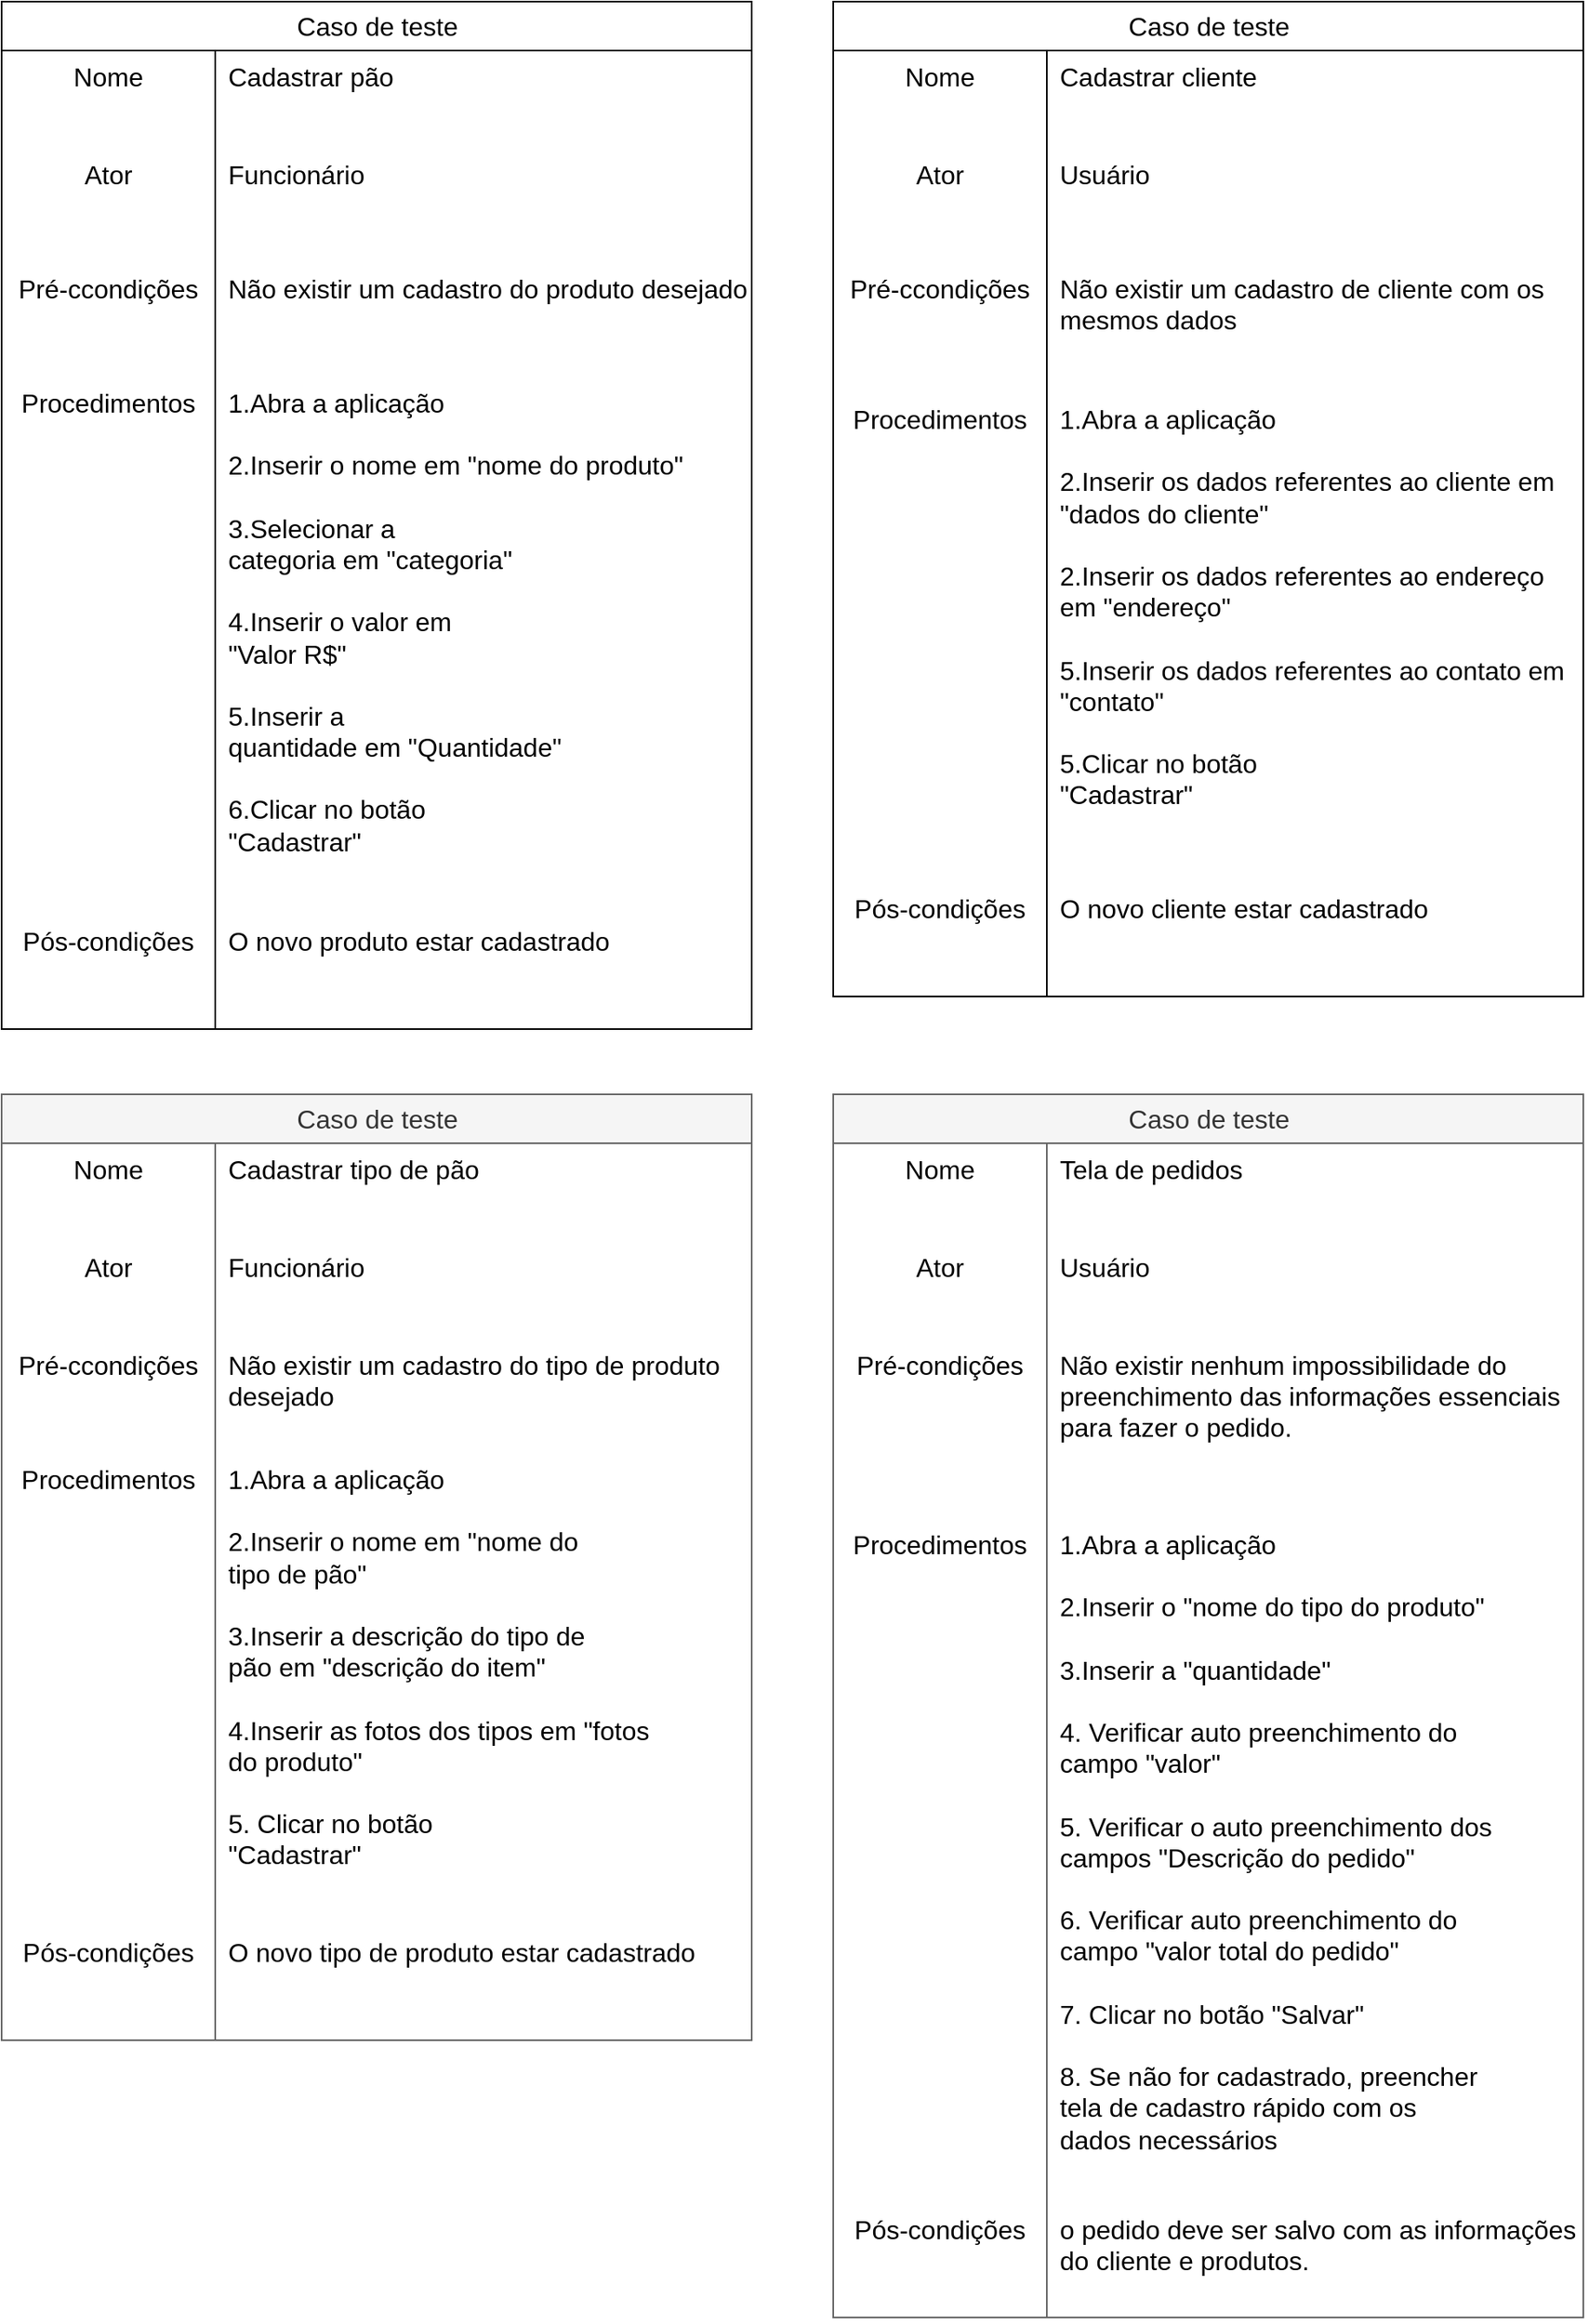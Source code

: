 <mxfile version="21.7.4" type="github">
  <diagram name="Página-1" id="eGpYJWWkuo7umhn2AkbN">
    <mxGraphModel dx="5434" dy="2510" grid="1" gridSize="10" guides="1" tooltips="1" connect="1" arrows="1" fold="1" page="1" pageScale="1" pageWidth="2000" pageHeight="1600" math="0" shadow="0">
      <root>
        <mxCell id="0" />
        <mxCell id="1" parent="0" />
        <mxCell id="YnD6Rocj099rIB_h3GZ2-55" value="Caso de teste" style="shape=table;startSize=30;container=1;collapsible=0;childLayout=tableLayout;fixedRows=1;rowLines=0;fontStyle=0;strokeColor=default;fontSize=16;fontFamily=Helvetica;fontColor=default;fillColor=none;html=1;movable=0;resizable=0;rotatable=0;deletable=0;editable=0;locked=1;connectable=0;" parent="1" vertex="1">
          <mxGeometry x="-3990" y="-1590" width="460" height="630" as="geometry" />
        </mxCell>
        <mxCell id="YnD6Rocj099rIB_h3GZ2-75" style="shape=tableRow;horizontal=0;startSize=0;swimlaneHead=0;swimlaneBody=0;top=0;left=0;bottom=0;right=0;collapsible=0;dropTarget=0;fillColor=none;points=[[0,0.5],[1,0.5]];portConstraint=eastwest;strokeColor=inherit;fontSize=16;fontFamily=Helvetica;fontColor=default;html=1;movable=0;resizable=0;rotatable=0;deletable=0;editable=0;locked=1;connectable=0;" parent="YnD6Rocj099rIB_h3GZ2-55" vertex="1">
          <mxGeometry y="30" width="460" height="60" as="geometry" />
        </mxCell>
        <mxCell id="YnD6Rocj099rIB_h3GZ2-76" value="Nome" style="shape=partialRectangle;html=1;whiteSpace=wrap;connectable=0;fillColor=none;top=0;left=0;bottom=0;right=0;overflow=hidden;pointerEvents=1;strokeColor=inherit;fontSize=16;fontFamily=Helvetica;fontColor=default;startSize=30;verticalAlign=top;movable=0;resizable=0;rotatable=0;deletable=0;editable=0;locked=1;" parent="YnD6Rocj099rIB_h3GZ2-75" vertex="1">
          <mxGeometry width="131" height="60" as="geometry">
            <mxRectangle width="131" height="60" as="alternateBounds" />
          </mxGeometry>
        </mxCell>
        <mxCell id="YnD6Rocj099rIB_h3GZ2-77" value="Cadastrar pão" style="shape=partialRectangle;html=1;whiteSpace=wrap;connectable=0;fillColor=none;top=0;left=0;bottom=0;right=0;align=left;spacingLeft=6;overflow=hidden;strokeColor=inherit;fontSize=16;fontFamily=Helvetica;fontColor=default;startSize=30;verticalAlign=top;movable=0;resizable=0;rotatable=0;deletable=0;editable=0;locked=1;" parent="YnD6Rocj099rIB_h3GZ2-75" vertex="1">
          <mxGeometry x="131" width="329" height="60" as="geometry">
            <mxRectangle width="329" height="60" as="alternateBounds" />
          </mxGeometry>
        </mxCell>
        <mxCell id="YnD6Rocj099rIB_h3GZ2-71" style="shape=tableRow;horizontal=0;startSize=0;swimlaneHead=0;swimlaneBody=0;top=0;left=0;bottom=0;right=0;collapsible=0;dropTarget=0;fillColor=none;points=[[0,0.5],[1,0.5]];portConstraint=eastwest;strokeColor=inherit;fontSize=16;fontFamily=Helvetica;fontColor=default;html=1;movable=0;resizable=0;rotatable=0;deletable=0;editable=0;locked=1;connectable=0;" parent="YnD6Rocj099rIB_h3GZ2-55" vertex="1">
          <mxGeometry y="90" width="460" height="70" as="geometry" />
        </mxCell>
        <mxCell id="YnD6Rocj099rIB_h3GZ2-72" value="Ator" style="shape=partialRectangle;html=1;whiteSpace=wrap;connectable=0;fillColor=none;top=0;left=0;bottom=0;right=0;overflow=hidden;pointerEvents=1;strokeColor=inherit;fontSize=16;fontFamily=Helvetica;fontColor=default;startSize=30;verticalAlign=top;movable=0;resizable=0;rotatable=0;deletable=0;editable=0;locked=1;" parent="YnD6Rocj099rIB_h3GZ2-71" vertex="1">
          <mxGeometry width="131" height="70" as="geometry">
            <mxRectangle width="131" height="70" as="alternateBounds" />
          </mxGeometry>
        </mxCell>
        <mxCell id="YnD6Rocj099rIB_h3GZ2-73" value="Funcionário" style="shape=partialRectangle;html=1;whiteSpace=wrap;connectable=0;fillColor=none;top=0;left=0;bottom=0;right=0;align=left;spacingLeft=6;overflow=hidden;strokeColor=inherit;fontSize=16;fontFamily=Helvetica;fontColor=default;startSize=30;verticalAlign=top;movable=0;resizable=0;rotatable=0;deletable=0;editable=0;locked=1;" parent="YnD6Rocj099rIB_h3GZ2-71" vertex="1">
          <mxGeometry x="131" width="329" height="70" as="geometry">
            <mxRectangle width="329" height="70" as="alternateBounds" />
          </mxGeometry>
        </mxCell>
        <mxCell id="YnD6Rocj099rIB_h3GZ2-65" style="shape=tableRow;horizontal=0;startSize=0;swimlaneHead=0;swimlaneBody=0;top=0;left=0;bottom=0;right=0;collapsible=0;dropTarget=0;fillColor=none;points=[[0,0.5],[1,0.5]];portConstraint=eastwest;strokeColor=inherit;fontSize=16;fontFamily=Helvetica;fontColor=default;html=1;movable=0;resizable=0;rotatable=0;deletable=0;editable=0;locked=1;connectable=0;" parent="YnD6Rocj099rIB_h3GZ2-55" vertex="1">
          <mxGeometry y="160" width="460" height="70" as="geometry" />
        </mxCell>
        <mxCell id="YnD6Rocj099rIB_h3GZ2-66" value="Pré-ccondições" style="shape=partialRectangle;html=1;whiteSpace=wrap;connectable=0;fillColor=none;top=0;left=0;bottom=0;right=0;overflow=hidden;pointerEvents=1;strokeColor=inherit;fontSize=16;fontFamily=Helvetica;fontColor=default;startSize=30;verticalAlign=top;movable=0;resizable=0;rotatable=0;deletable=0;editable=0;locked=1;" parent="YnD6Rocj099rIB_h3GZ2-65" vertex="1">
          <mxGeometry width="131" height="70" as="geometry">
            <mxRectangle width="131" height="70" as="alternateBounds" />
          </mxGeometry>
        </mxCell>
        <mxCell id="YnD6Rocj099rIB_h3GZ2-67" value="Não existir um cadastro do produto desejado" style="shape=partialRectangle;html=1;whiteSpace=wrap;connectable=0;fillColor=none;top=0;left=0;bottom=0;right=0;align=left;spacingLeft=6;overflow=hidden;strokeColor=inherit;fontSize=16;fontFamily=Helvetica;fontColor=default;startSize=30;verticalAlign=top;movable=0;resizable=0;rotatable=0;deletable=0;editable=0;locked=1;" parent="YnD6Rocj099rIB_h3GZ2-65" vertex="1">
          <mxGeometry x="131" width="329" height="70" as="geometry">
            <mxRectangle width="329" height="70" as="alternateBounds" />
          </mxGeometry>
        </mxCell>
        <mxCell id="YnD6Rocj099rIB_h3GZ2-56" value="" style="shape=tableRow;horizontal=0;startSize=0;swimlaneHead=0;swimlaneBody=0;top=0;left=0;bottom=0;right=0;collapsible=0;dropTarget=0;fillColor=none;points=[[0,0.5],[1,0.5]];portConstraint=eastwest;strokeColor=inherit;fontSize=16;fontFamily=Helvetica;fontColor=default;html=1;movable=0;resizable=0;rotatable=0;deletable=0;editable=0;locked=1;connectable=0;" parent="YnD6Rocj099rIB_h3GZ2-55" vertex="1">
          <mxGeometry y="230" width="460" height="330" as="geometry" />
        </mxCell>
        <mxCell id="YnD6Rocj099rIB_h3GZ2-57" value="Procedimentos" style="shape=partialRectangle;html=1;whiteSpace=wrap;connectable=0;fillColor=none;top=0;left=0;bottom=0;right=0;overflow=hidden;pointerEvents=1;strokeColor=inherit;fontSize=16;fontFamily=Helvetica;fontColor=default;startSize=30;verticalAlign=top;movable=0;resizable=0;rotatable=0;deletable=0;editable=0;locked=1;" parent="YnD6Rocj099rIB_h3GZ2-56" vertex="1">
          <mxGeometry width="131" height="330" as="geometry">
            <mxRectangle width="131" height="330" as="alternateBounds" />
          </mxGeometry>
        </mxCell>
        <mxCell id="YnD6Rocj099rIB_h3GZ2-58" value="1.Abra a aplicação&lt;br&gt;&lt;br&gt;2.Inserir o nome em &quot;nome do produto&quot;&lt;br&gt;&lt;br&gt;&lt;table style=&quot;border-collapse:&lt;br/&gt; collapse;width:200pt&quot; width=&quot;267&quot; cellspacing=&quot;0&quot; cellpadding=&quot;0&quot; border=&quot;0&quot;&gt;&lt;tbody&gt;&lt;tr style=&quot;height:15.0pt&quot; height=&quot;20&quot;&gt;  &lt;td style=&quot;height:15.0pt;width:200pt&quot; width=&quot;267&quot; height=&quot;20&quot;&gt;3.Selecionar a&lt;br&gt;  categoria em &quot;categoria&quot;&lt;br&gt;&lt;br&gt;&lt;table style=&quot;border-collapse:&lt;br/&gt; collapse;width:200pt&quot; width=&quot;267&quot; cellspacing=&quot;0&quot; cellpadding=&quot;0&quot; border=&quot;0&quot;&gt;&lt;tbody&gt;&lt;tr style=&quot;height:15.0pt&quot; height=&quot;20&quot;&gt;  &lt;td style=&quot;height:15.0pt;width:200pt&quot; width=&quot;267&quot; height=&quot;20&quot;&gt;4.Inserir o valor em&lt;br&gt;  &quot;Valor R$&quot;&lt;br&gt;&lt;br&gt;&lt;table style=&quot;border-collapse:&lt;br/&gt; collapse;width:200pt&quot; width=&quot;267&quot; cellspacing=&quot;0&quot; cellpadding=&quot;0&quot; border=&quot;0&quot;&gt;&lt;tbody&gt;&lt;tr style=&quot;height:15.0pt&quot; height=&quot;20&quot;&gt;  &lt;td style=&quot;height:15.0pt;width:200pt&quot; width=&quot;267&quot; height=&quot;20&quot;&gt;5.Inserir a&lt;br&gt;  quantidade em &quot;Quantidade&quot;&lt;br&gt;&lt;br&gt;&lt;table style=&quot;border-collapse:&lt;br/&gt; collapse;width:200pt&quot; width=&quot;267&quot; cellspacing=&quot;0&quot; cellpadding=&quot;0&quot; border=&quot;0&quot;&gt;&lt;tbody&gt;&lt;tr style=&quot;height:15.0pt&quot; height=&quot;20&quot;&gt;  &lt;td style=&quot;height:15.0pt;width:200pt&quot; width=&quot;267&quot; height=&quot;20&quot;&gt;6.Clicar no botão&lt;br&gt;  &quot;Cadastrar&quot;&lt;/td&gt;&lt;/tr&gt;&lt;/tbody&gt;&lt;/table&gt;&lt;/td&gt;&lt;/tr&gt;&lt;/tbody&gt;&lt;/table&gt;&lt;/td&gt;&lt;/tr&gt;&lt;/tbody&gt;&lt;/table&gt;&lt;/td&gt;&lt;/tr&gt;&lt;/tbody&gt;&lt;/table&gt;" style="shape=partialRectangle;html=1;whiteSpace=wrap;connectable=0;fillColor=none;top=0;left=0;bottom=0;right=0;align=left;spacingLeft=6;overflow=hidden;strokeColor=inherit;fontSize=16;fontFamily=Helvetica;fontColor=default;startSize=30;verticalAlign=top;movable=0;resizable=0;rotatable=0;deletable=0;editable=0;locked=1;" parent="YnD6Rocj099rIB_h3GZ2-56" vertex="1">
          <mxGeometry x="131" width="329" height="330" as="geometry">
            <mxRectangle width="329" height="330" as="alternateBounds" />
          </mxGeometry>
        </mxCell>
        <mxCell id="YnD6Rocj099rIB_h3GZ2-59" value="" style="shape=tableRow;horizontal=0;startSize=0;swimlaneHead=0;swimlaneBody=0;top=0;left=0;bottom=0;right=0;collapsible=0;dropTarget=0;fillColor=none;points=[[0,0.5],[1,0.5]];portConstraint=eastwest;strokeColor=inherit;fontSize=16;fontFamily=Helvetica;fontColor=default;html=1;movable=0;resizable=0;rotatable=0;deletable=0;editable=0;locked=1;connectable=0;" parent="YnD6Rocj099rIB_h3GZ2-55" vertex="1">
          <mxGeometry y="560" width="460" height="70" as="geometry" />
        </mxCell>
        <mxCell id="YnD6Rocj099rIB_h3GZ2-60" value="Pós-condições" style="shape=partialRectangle;html=1;whiteSpace=wrap;connectable=0;fillColor=none;top=0;left=0;bottom=0;right=0;overflow=hidden;strokeColor=inherit;fontSize=16;fontFamily=Helvetica;fontColor=default;startSize=30;verticalAlign=top;movable=0;resizable=0;rotatable=0;deletable=0;editable=0;locked=1;" parent="YnD6Rocj099rIB_h3GZ2-59" vertex="1">
          <mxGeometry width="131" height="70" as="geometry">
            <mxRectangle width="131" height="70" as="alternateBounds" />
          </mxGeometry>
        </mxCell>
        <mxCell id="YnD6Rocj099rIB_h3GZ2-61" value="O novo produto estar cadastrado" style="shape=partialRectangle;html=1;whiteSpace=wrap;connectable=0;fillColor=none;top=0;left=0;bottom=0;right=0;align=left;spacingLeft=6;overflow=hidden;strokeColor=inherit;fontSize=16;fontFamily=Helvetica;fontColor=default;startSize=30;verticalAlign=top;movable=0;resizable=0;rotatable=0;deletable=0;editable=0;locked=1;" parent="YnD6Rocj099rIB_h3GZ2-59" vertex="1">
          <mxGeometry x="131" width="329" height="70" as="geometry">
            <mxRectangle width="329" height="70" as="alternateBounds" />
          </mxGeometry>
        </mxCell>
        <mxCell id="zdOX9Ih-UgLRaYZ5D7JB-17" value="Caso de teste" style="shape=table;startSize=30;container=1;collapsible=0;childLayout=tableLayout;fixedRows=1;rowLines=0;fontStyle=0;strokeColor=#666666;fontSize=16;fontFamily=Helvetica;fontColor=#333333;fillColor=#f5f5f5;html=1;movable=0;resizable=0;rotatable=0;deletable=0;editable=0;locked=1;connectable=0;perimeterSpacing=0;strokeWidth=1;" parent="1" vertex="1">
          <mxGeometry x="-3990" y="-920" width="460" height="580" as="geometry" />
        </mxCell>
        <mxCell id="zdOX9Ih-UgLRaYZ5D7JB-18" style="shape=tableRow;horizontal=0;startSize=0;swimlaneHead=0;swimlaneBody=0;top=0;left=0;bottom=0;right=0;collapsible=0;dropTarget=0;fillColor=none;points=[[0,0.5],[1,0.5]];portConstraint=eastwest;strokeColor=inherit;fontSize=16;fontFamily=Helvetica;fontColor=default;html=1;movable=0;resizable=0;rotatable=0;deletable=0;editable=0;locked=1;connectable=0;" parent="zdOX9Ih-UgLRaYZ5D7JB-17" vertex="1">
          <mxGeometry y="30" width="460" height="60" as="geometry" />
        </mxCell>
        <mxCell id="zdOX9Ih-UgLRaYZ5D7JB-19" value="Nome" style="shape=partialRectangle;html=1;whiteSpace=wrap;connectable=0;fillColor=none;top=0;left=0;bottom=0;right=0;overflow=hidden;pointerEvents=1;strokeColor=inherit;fontSize=16;fontFamily=Helvetica;fontColor=default;startSize=30;verticalAlign=top;movable=0;resizable=0;rotatable=0;deletable=0;editable=0;locked=1;" parent="zdOX9Ih-UgLRaYZ5D7JB-18" vertex="1">
          <mxGeometry width="131" height="60" as="geometry">
            <mxRectangle width="131" height="60" as="alternateBounds" />
          </mxGeometry>
        </mxCell>
        <mxCell id="zdOX9Ih-UgLRaYZ5D7JB-20" value="Cadastrar tipo de pão&lt;br&gt;" style="shape=partialRectangle;html=1;whiteSpace=wrap;connectable=0;fillColor=none;top=0;left=0;bottom=0;right=0;align=left;spacingLeft=6;overflow=hidden;strokeColor=inherit;fontSize=16;fontFamily=Helvetica;fontColor=default;startSize=30;verticalAlign=top;movable=0;resizable=0;rotatable=0;deletable=0;editable=0;locked=1;" parent="zdOX9Ih-UgLRaYZ5D7JB-18" vertex="1">
          <mxGeometry x="131" width="329" height="60" as="geometry">
            <mxRectangle width="329" height="60" as="alternateBounds" />
          </mxGeometry>
        </mxCell>
        <mxCell id="zdOX9Ih-UgLRaYZ5D7JB-21" style="shape=tableRow;horizontal=0;startSize=0;swimlaneHead=0;swimlaneBody=0;top=0;left=0;bottom=0;right=0;collapsible=0;dropTarget=0;fillColor=none;points=[[0,0.5],[1,0.5]];portConstraint=eastwest;strokeColor=inherit;fontSize=16;fontFamily=Helvetica;fontColor=default;html=1;movable=0;resizable=0;rotatable=0;deletable=0;editable=0;locked=1;connectable=0;" parent="zdOX9Ih-UgLRaYZ5D7JB-17" vertex="1">
          <mxGeometry y="90" width="460" height="60" as="geometry" />
        </mxCell>
        <mxCell id="zdOX9Ih-UgLRaYZ5D7JB-22" value="Ator" style="shape=partialRectangle;html=1;whiteSpace=wrap;connectable=0;fillColor=none;top=0;left=0;bottom=0;right=0;overflow=hidden;pointerEvents=1;strokeColor=inherit;fontSize=16;fontFamily=Helvetica;fontColor=default;startSize=30;verticalAlign=top;movable=0;resizable=0;rotatable=0;deletable=0;editable=0;locked=1;" parent="zdOX9Ih-UgLRaYZ5D7JB-21" vertex="1">
          <mxGeometry width="131" height="60" as="geometry">
            <mxRectangle width="131" height="60" as="alternateBounds" />
          </mxGeometry>
        </mxCell>
        <mxCell id="zdOX9Ih-UgLRaYZ5D7JB-23" value="Funcionário" style="shape=partialRectangle;html=1;whiteSpace=wrap;connectable=0;fillColor=none;top=0;left=0;bottom=0;right=0;align=left;spacingLeft=6;overflow=hidden;strokeColor=inherit;fontSize=16;fontFamily=Helvetica;fontColor=default;startSize=30;verticalAlign=top;movable=0;resizable=0;rotatable=0;deletable=0;editable=0;locked=1;" parent="zdOX9Ih-UgLRaYZ5D7JB-21" vertex="1">
          <mxGeometry x="131" width="329" height="60" as="geometry">
            <mxRectangle width="329" height="60" as="alternateBounds" />
          </mxGeometry>
        </mxCell>
        <mxCell id="zdOX9Ih-UgLRaYZ5D7JB-24" style="shape=tableRow;horizontal=0;startSize=0;swimlaneHead=0;swimlaneBody=0;top=0;left=0;bottom=0;right=0;collapsible=0;dropTarget=0;fillColor=none;points=[[0,0.5],[1,0.5]];portConstraint=eastwest;strokeColor=inherit;fontSize=16;fontFamily=Helvetica;fontColor=default;html=1;movable=0;resizable=0;rotatable=0;deletable=0;editable=0;locked=1;connectable=0;" parent="zdOX9Ih-UgLRaYZ5D7JB-17" vertex="1">
          <mxGeometry y="150" width="460" height="70" as="geometry" />
        </mxCell>
        <mxCell id="zdOX9Ih-UgLRaYZ5D7JB-25" value="Pré-ccondições" style="shape=partialRectangle;html=1;whiteSpace=wrap;connectable=0;fillColor=none;top=0;left=0;bottom=0;right=0;overflow=hidden;pointerEvents=1;strokeColor=inherit;fontSize=16;fontFamily=Helvetica;fontColor=default;startSize=30;verticalAlign=top;movable=0;resizable=0;rotatable=0;deletable=0;editable=0;locked=1;" parent="zdOX9Ih-UgLRaYZ5D7JB-24" vertex="1">
          <mxGeometry width="131" height="70" as="geometry">
            <mxRectangle width="131" height="70" as="alternateBounds" />
          </mxGeometry>
        </mxCell>
        <mxCell id="zdOX9Ih-UgLRaYZ5D7JB-26" value="Não existir um cadastro do tipo de produto desejado" style="shape=partialRectangle;html=1;whiteSpace=wrap;connectable=0;fillColor=none;top=0;left=0;bottom=0;right=0;align=left;spacingLeft=6;overflow=hidden;strokeColor=inherit;fontSize=16;fontFamily=Helvetica;fontColor=default;startSize=30;verticalAlign=top;movable=0;resizable=0;rotatable=0;deletable=0;editable=0;locked=1;" parent="zdOX9Ih-UgLRaYZ5D7JB-24" vertex="1">
          <mxGeometry x="131" width="329" height="70" as="geometry">
            <mxRectangle width="329" height="70" as="alternateBounds" />
          </mxGeometry>
        </mxCell>
        <mxCell id="zdOX9Ih-UgLRaYZ5D7JB-27" value="" style="shape=tableRow;horizontal=0;startSize=0;swimlaneHead=0;swimlaneBody=0;top=0;left=0;bottom=0;right=0;collapsible=0;dropTarget=0;fillColor=none;points=[[0,0.5],[1,0.5]];portConstraint=eastwest;strokeColor=inherit;fontSize=16;fontFamily=Helvetica;fontColor=default;html=1;movable=0;resizable=0;rotatable=0;deletable=0;editable=0;locked=1;connectable=0;" parent="zdOX9Ih-UgLRaYZ5D7JB-17" vertex="1">
          <mxGeometry y="220" width="460" height="290" as="geometry" />
        </mxCell>
        <mxCell id="zdOX9Ih-UgLRaYZ5D7JB-28" value="Procedimentos" style="shape=partialRectangle;html=1;whiteSpace=wrap;connectable=0;fillColor=none;top=0;left=0;bottom=0;right=0;overflow=hidden;pointerEvents=1;strokeColor=inherit;fontSize=16;fontFamily=Helvetica;fontColor=default;startSize=30;verticalAlign=top;movable=0;resizable=0;rotatable=0;deletable=0;editable=0;locked=1;" parent="zdOX9Ih-UgLRaYZ5D7JB-27" vertex="1">
          <mxGeometry width="131" height="290" as="geometry">
            <mxRectangle width="131" height="290" as="alternateBounds" />
          </mxGeometry>
        </mxCell>
        <mxCell id="zdOX9Ih-UgLRaYZ5D7JB-29" value="1.Abra a aplicação&lt;br&gt;&lt;br&gt;2.Inserir o nome em &quot;nome&amp;nbsp;do&lt;br&gt;tipo de pão&quot;&lt;br&gt;&lt;br&gt;&lt;table style=&quot;border-collapse:&lt;br/&gt; collapse;width:200pt&quot; width=&quot;267&quot; cellspacing=&quot;0&quot; cellpadding=&quot;0&quot; border=&quot;0&quot;&gt;&lt;tbody&gt;&lt;tr style=&quot;height:15.0pt&quot; height=&quot;20&quot;&gt;  &lt;td style=&quot;height:15.0pt;width:200pt&quot; width=&quot;267&quot; height=&quot;20&quot;&gt;3.Inserir&amp;nbsp;a descrição do&amp;nbsp;tipo de&lt;br&gt;pão em &quot;descrição do item&quot;&lt;br&gt;&lt;br&gt;&lt;table style=&quot;border-collapse:&lt;br/&gt; collapse;width:200pt&quot; width=&quot;267&quot; cellspacing=&quot;0&quot; cellpadding=&quot;0&quot; border=&quot;0&quot;&gt;&lt;tbody&gt;&lt;tr style=&quot;height:15.0pt&quot; height=&quot;20&quot;&gt;  &lt;td style=&quot;height:15.0pt;width:200pt&quot; width=&quot;267&quot; height=&quot;20&quot;&gt;4.Inserir as fotos dos tipos em &quot;fotos do produto&quot;&lt;br&gt;&lt;table style=&quot;border-collapse:&lt;br/&gt; collapse;width:200pt&quot; width=&quot;267&quot; cellspacing=&quot;0&quot; cellpadding=&quot;0&quot; border=&quot;0&quot;&gt;&lt;tbody&gt;&lt;tr style=&quot;height:15.0pt&quot; height=&quot;20&quot;&gt;&lt;td style=&quot;height:15.0pt;width:200pt&quot; width=&quot;267&quot; height=&quot;20&quot;&gt;&lt;br&gt;5. Clicar no botão&lt;br style=&quot;border-color: var(--border-color);&quot;&gt;&quot;Cadastrar&quot;&lt;/td&gt;&lt;/tr&gt;&lt;/tbody&gt;&lt;/table&gt;&lt;/td&gt;&lt;/tr&gt;&lt;/tbody&gt;&lt;/table&gt;&lt;/td&gt;&lt;/tr&gt;&lt;/tbody&gt;&lt;/table&gt;" style="shape=partialRectangle;html=1;whiteSpace=wrap;connectable=0;fillColor=none;top=0;left=0;bottom=0;right=0;align=left;spacingLeft=6;overflow=hidden;strokeColor=inherit;fontSize=16;fontFamily=Helvetica;fontColor=default;startSize=30;verticalAlign=top;movable=0;resizable=0;rotatable=0;deletable=0;editable=0;locked=1;" parent="zdOX9Ih-UgLRaYZ5D7JB-27" vertex="1">
          <mxGeometry x="131" width="329" height="290" as="geometry">
            <mxRectangle width="329" height="290" as="alternateBounds" />
          </mxGeometry>
        </mxCell>
        <mxCell id="zdOX9Ih-UgLRaYZ5D7JB-30" value="" style="shape=tableRow;horizontal=0;startSize=0;swimlaneHead=0;swimlaneBody=0;top=0;left=0;bottom=0;right=0;collapsible=0;dropTarget=0;fillColor=none;points=[[0,0.5],[1,0.5]];portConstraint=eastwest;strokeColor=inherit;fontSize=16;fontFamily=Helvetica;fontColor=default;html=1;movable=0;resizable=0;rotatable=0;deletable=0;editable=0;locked=1;connectable=0;" parent="zdOX9Ih-UgLRaYZ5D7JB-17" vertex="1">
          <mxGeometry y="510" width="460" height="70" as="geometry" />
        </mxCell>
        <mxCell id="zdOX9Ih-UgLRaYZ5D7JB-31" value="Pós-condições" style="shape=partialRectangle;html=1;whiteSpace=wrap;connectable=0;fillColor=none;top=0;left=0;bottom=0;right=0;overflow=hidden;strokeColor=inherit;fontSize=16;fontFamily=Helvetica;fontColor=default;startSize=30;verticalAlign=top;movable=0;resizable=0;rotatable=0;deletable=0;editable=0;locked=1;" parent="zdOX9Ih-UgLRaYZ5D7JB-30" vertex="1">
          <mxGeometry width="131" height="70" as="geometry">
            <mxRectangle width="131" height="70" as="alternateBounds" />
          </mxGeometry>
        </mxCell>
        <mxCell id="zdOX9Ih-UgLRaYZ5D7JB-32" value="O novo tipo de produto estar cadastrado" style="shape=partialRectangle;html=1;whiteSpace=wrap;connectable=0;fillColor=none;top=0;left=0;bottom=0;right=0;align=left;spacingLeft=6;overflow=hidden;strokeColor=inherit;fontSize=16;fontFamily=Helvetica;fontColor=default;startSize=30;verticalAlign=top;movable=0;resizable=0;rotatable=0;deletable=0;editable=0;locked=1;perimeterSpacing=1;strokeWidth=5;" parent="zdOX9Ih-UgLRaYZ5D7JB-30" vertex="1">
          <mxGeometry x="131" width="329" height="70" as="geometry">
            <mxRectangle width="329" height="70" as="alternateBounds" />
          </mxGeometry>
        </mxCell>
        <mxCell id="zdOX9Ih-UgLRaYZ5D7JB-34" value="Caso de teste" style="shape=table;startSize=30;container=1;collapsible=0;childLayout=tableLayout;fixedRows=1;rowLines=0;fontStyle=0;strokeColor=default;fontSize=16;fontFamily=Helvetica;fontColor=default;fillColor=none;html=1;movable=0;resizable=0;rotatable=0;deletable=0;editable=0;locked=1;connectable=0;" parent="1" vertex="1">
          <mxGeometry x="-3480" y="-1590" width="460" height="610" as="geometry" />
        </mxCell>
        <mxCell id="zdOX9Ih-UgLRaYZ5D7JB-35" style="shape=tableRow;horizontal=0;startSize=0;swimlaneHead=0;swimlaneBody=0;top=0;left=0;bottom=0;right=0;collapsible=0;dropTarget=0;fillColor=none;points=[[0,0.5],[1,0.5]];portConstraint=eastwest;strokeColor=inherit;fontSize=16;fontFamily=Helvetica;fontColor=default;html=1;movable=0;resizable=0;rotatable=0;deletable=0;editable=0;locked=1;connectable=0;" parent="zdOX9Ih-UgLRaYZ5D7JB-34" vertex="1">
          <mxGeometry y="30" width="460" height="60" as="geometry" />
        </mxCell>
        <mxCell id="zdOX9Ih-UgLRaYZ5D7JB-36" value="Nome" style="shape=partialRectangle;html=1;whiteSpace=wrap;connectable=0;fillColor=none;top=0;left=0;bottom=0;right=0;overflow=hidden;pointerEvents=1;strokeColor=inherit;fontSize=16;fontFamily=Helvetica;fontColor=default;startSize=30;verticalAlign=top;movable=0;resizable=0;rotatable=0;deletable=0;editable=0;locked=1;" parent="zdOX9Ih-UgLRaYZ5D7JB-35" vertex="1">
          <mxGeometry width="131" height="60" as="geometry">
            <mxRectangle width="131" height="60" as="alternateBounds" />
          </mxGeometry>
        </mxCell>
        <mxCell id="zdOX9Ih-UgLRaYZ5D7JB-37" value="Cadastrar cliente" style="shape=partialRectangle;html=1;whiteSpace=wrap;connectable=0;fillColor=none;top=0;left=0;bottom=0;right=0;align=left;spacingLeft=6;overflow=hidden;strokeColor=inherit;fontSize=16;fontFamily=Helvetica;fontColor=default;startSize=30;verticalAlign=top;movable=0;resizable=0;rotatable=0;deletable=0;editable=0;locked=1;" parent="zdOX9Ih-UgLRaYZ5D7JB-35" vertex="1">
          <mxGeometry x="131" width="329" height="60" as="geometry">
            <mxRectangle width="329" height="60" as="alternateBounds" />
          </mxGeometry>
        </mxCell>
        <mxCell id="zdOX9Ih-UgLRaYZ5D7JB-38" style="shape=tableRow;horizontal=0;startSize=0;swimlaneHead=0;swimlaneBody=0;top=0;left=0;bottom=0;right=0;collapsible=0;dropTarget=0;fillColor=none;points=[[0,0.5],[1,0.5]];portConstraint=eastwest;strokeColor=inherit;fontSize=16;fontFamily=Helvetica;fontColor=default;html=1;movable=0;resizable=0;rotatable=0;deletable=0;editable=0;locked=1;connectable=0;" parent="zdOX9Ih-UgLRaYZ5D7JB-34" vertex="1">
          <mxGeometry y="90" width="460" height="70" as="geometry" />
        </mxCell>
        <mxCell id="zdOX9Ih-UgLRaYZ5D7JB-39" value="Ator" style="shape=partialRectangle;html=1;whiteSpace=wrap;connectable=0;fillColor=none;top=0;left=0;bottom=0;right=0;overflow=hidden;pointerEvents=1;strokeColor=inherit;fontSize=16;fontFamily=Helvetica;fontColor=default;startSize=30;verticalAlign=top;movable=0;resizable=0;rotatable=0;deletable=0;editable=0;locked=1;" parent="zdOX9Ih-UgLRaYZ5D7JB-38" vertex="1">
          <mxGeometry width="131" height="70" as="geometry">
            <mxRectangle width="131" height="70" as="alternateBounds" />
          </mxGeometry>
        </mxCell>
        <mxCell id="zdOX9Ih-UgLRaYZ5D7JB-40" value="Usuário" style="shape=partialRectangle;html=1;whiteSpace=wrap;connectable=0;fillColor=none;top=0;left=0;bottom=0;right=0;align=left;spacingLeft=6;overflow=hidden;strokeColor=inherit;fontSize=16;fontFamily=Helvetica;fontColor=default;startSize=30;verticalAlign=top;movable=0;resizable=0;rotatable=0;deletable=0;editable=0;locked=1;" parent="zdOX9Ih-UgLRaYZ5D7JB-38" vertex="1">
          <mxGeometry x="131" width="329" height="70" as="geometry">
            <mxRectangle width="329" height="70" as="alternateBounds" />
          </mxGeometry>
        </mxCell>
        <mxCell id="zdOX9Ih-UgLRaYZ5D7JB-41" style="shape=tableRow;horizontal=0;startSize=0;swimlaneHead=0;swimlaneBody=0;top=0;left=0;bottom=0;right=0;collapsible=0;dropTarget=0;fillColor=none;points=[[0,0.5],[1,0.5]];portConstraint=eastwest;strokeColor=inherit;fontSize=16;fontFamily=Helvetica;fontColor=default;html=1;movable=0;resizable=0;rotatable=0;deletable=0;editable=0;locked=1;connectable=0;" parent="zdOX9Ih-UgLRaYZ5D7JB-34" vertex="1">
          <mxGeometry y="160" width="460" height="80" as="geometry" />
        </mxCell>
        <mxCell id="zdOX9Ih-UgLRaYZ5D7JB-42" value="Pré-ccondições" style="shape=partialRectangle;html=1;whiteSpace=wrap;connectable=0;fillColor=none;top=0;left=0;bottom=0;right=0;overflow=hidden;pointerEvents=1;strokeColor=inherit;fontSize=16;fontFamily=Helvetica;fontColor=default;startSize=30;verticalAlign=top;movable=0;resizable=0;rotatable=0;deletable=0;editable=0;locked=1;" parent="zdOX9Ih-UgLRaYZ5D7JB-41" vertex="1">
          <mxGeometry width="131" height="80" as="geometry">
            <mxRectangle width="131" height="80" as="alternateBounds" />
          </mxGeometry>
        </mxCell>
        <mxCell id="zdOX9Ih-UgLRaYZ5D7JB-43" value="Não existir um cadastro de cliente com os mesmos dados" style="shape=partialRectangle;html=1;whiteSpace=wrap;connectable=0;fillColor=none;top=0;left=0;bottom=0;right=0;align=left;spacingLeft=6;overflow=hidden;strokeColor=inherit;fontSize=16;fontFamily=Helvetica;fontColor=default;startSize=30;verticalAlign=top;movable=0;resizable=0;rotatable=0;deletable=0;editable=0;locked=1;" parent="zdOX9Ih-UgLRaYZ5D7JB-41" vertex="1">
          <mxGeometry x="131" width="329" height="80" as="geometry">
            <mxRectangle width="329" height="80" as="alternateBounds" />
          </mxGeometry>
        </mxCell>
        <mxCell id="zdOX9Ih-UgLRaYZ5D7JB-44" value="" style="shape=tableRow;horizontal=0;startSize=0;swimlaneHead=0;swimlaneBody=0;top=0;left=0;bottom=0;right=0;collapsible=0;dropTarget=0;fillColor=none;points=[[0,0.5],[1,0.5]];portConstraint=eastwest;strokeColor=inherit;fontSize=16;fontFamily=Helvetica;fontColor=default;html=1;movable=0;resizable=0;rotatable=0;deletable=0;editable=0;locked=1;connectable=0;" parent="zdOX9Ih-UgLRaYZ5D7JB-34" vertex="1">
          <mxGeometry y="240" width="460" height="300" as="geometry" />
        </mxCell>
        <mxCell id="zdOX9Ih-UgLRaYZ5D7JB-45" value="Procedimentos" style="shape=partialRectangle;html=1;whiteSpace=wrap;connectable=0;fillColor=none;top=0;left=0;bottom=0;right=0;overflow=hidden;pointerEvents=1;strokeColor=inherit;fontSize=16;fontFamily=Helvetica;fontColor=default;startSize=30;verticalAlign=top;movable=0;resizable=0;rotatable=0;deletable=0;editable=0;locked=1;" parent="zdOX9Ih-UgLRaYZ5D7JB-44" vertex="1">
          <mxGeometry width="131" height="300" as="geometry">
            <mxRectangle width="131" height="300" as="alternateBounds" />
          </mxGeometry>
        </mxCell>
        <mxCell id="zdOX9Ih-UgLRaYZ5D7JB-46" value="1.Abra a aplicação&lt;br&gt;&lt;br&gt;2.Inserir os dados referentes ao cliente em &quot;dados do cliente&quot;&lt;br&gt;&lt;br style=&quot;border-color: var(--border-color);&quot;&gt;2.Inserir os dados referentes ao endereço em &quot;endereço&quot;&lt;br&gt;&lt;br style=&quot;border-color: var(--border-color);&quot;&gt;5.Inserir os dados referentes ao contato em &quot;contato&quot;&lt;br&gt;&lt;table style=&quot;border-collapse:&lt;br/&gt; collapse;width:200pt&quot; width=&quot;267&quot; cellspacing=&quot;0&quot; cellpadding=&quot;0&quot; border=&quot;0&quot;&gt;&lt;tbody&gt;&lt;tr style=&quot;height:15.0pt&quot; height=&quot;20&quot;&gt;  &lt;td style=&quot;height:15.0pt;width:200pt&quot; width=&quot;267&quot; height=&quot;20&quot;&gt;&lt;table style=&quot;border-collapse:&lt;br/&gt; collapse;width:200pt&quot; width=&quot;267&quot; cellspacing=&quot;0&quot; cellpadding=&quot;0&quot; border=&quot;0&quot;&gt;&lt;tbody&gt;&lt;tr style=&quot;height:15.0pt&quot; height=&quot;20&quot;&gt;&lt;td style=&quot;height:15.0pt;width:200pt&quot; width=&quot;267&quot; height=&quot;20&quot;&gt;&lt;table style=&quot;border-collapse:&lt;br/&gt; collapse;width:200pt&quot; width=&quot;267&quot; cellspacing=&quot;0&quot; cellpadding=&quot;0&quot; border=&quot;0&quot;&gt;&lt;tbody&gt;&lt;tr style=&quot;height:15.0pt&quot; height=&quot;20&quot;&gt;&lt;td style=&quot;height:15.0pt;width:200pt&quot; width=&quot;267&quot; height=&quot;20&quot;&gt;&lt;br&gt;&lt;table style=&quot;border-collapse:&lt;br/&gt; collapse;width:200pt&quot; width=&quot;267&quot; cellspacing=&quot;0&quot; cellpadding=&quot;0&quot; border=&quot;0&quot;&gt;&lt;tbody&gt;&lt;tr style=&quot;height:15.0pt&quot; height=&quot;20&quot;&gt;  &lt;td style=&quot;height:15.0pt;width:200pt&quot; width=&quot;267&quot; height=&quot;20&quot;&gt;5.Clicar no botão&lt;br&gt;  &quot;Cadastrar&quot;&lt;/td&gt;&lt;/tr&gt;&lt;/tbody&gt;&lt;/table&gt;&lt;/td&gt;&lt;/tr&gt;&lt;/tbody&gt;&lt;/table&gt;&lt;/td&gt;&lt;/tr&gt;&lt;/tbody&gt;&lt;/table&gt;&lt;/td&gt;&lt;/tr&gt;&lt;/tbody&gt;&lt;/table&gt;" style="shape=partialRectangle;html=1;whiteSpace=wrap;connectable=0;fillColor=none;top=0;left=0;bottom=0;right=0;align=left;spacingLeft=6;overflow=hidden;strokeColor=inherit;fontSize=16;fontFamily=Helvetica;fontColor=default;startSize=30;verticalAlign=top;movable=0;resizable=0;rotatable=0;deletable=0;editable=0;locked=1;" parent="zdOX9Ih-UgLRaYZ5D7JB-44" vertex="1">
          <mxGeometry x="131" width="329" height="300" as="geometry">
            <mxRectangle width="329" height="300" as="alternateBounds" />
          </mxGeometry>
        </mxCell>
        <mxCell id="zdOX9Ih-UgLRaYZ5D7JB-47" value="" style="shape=tableRow;horizontal=0;startSize=0;swimlaneHead=0;swimlaneBody=0;top=0;left=0;bottom=0;right=0;collapsible=0;dropTarget=0;fillColor=none;points=[[0,0.5],[1,0.5]];portConstraint=eastwest;strokeColor=inherit;fontSize=16;fontFamily=Helvetica;fontColor=default;html=1;movable=0;resizable=0;rotatable=0;deletable=0;editable=0;locked=1;connectable=0;" parent="zdOX9Ih-UgLRaYZ5D7JB-34" vertex="1">
          <mxGeometry y="540" width="460" height="70" as="geometry" />
        </mxCell>
        <mxCell id="zdOX9Ih-UgLRaYZ5D7JB-48" value="Pós-condições" style="shape=partialRectangle;html=1;whiteSpace=wrap;connectable=0;fillColor=none;top=0;left=0;bottom=0;right=0;overflow=hidden;strokeColor=inherit;fontSize=16;fontFamily=Helvetica;fontColor=default;startSize=30;verticalAlign=top;movable=0;resizable=0;rotatable=0;deletable=0;editable=0;locked=1;" parent="zdOX9Ih-UgLRaYZ5D7JB-47" vertex="1">
          <mxGeometry width="131" height="70" as="geometry">
            <mxRectangle width="131" height="70" as="alternateBounds" />
          </mxGeometry>
        </mxCell>
        <mxCell id="zdOX9Ih-UgLRaYZ5D7JB-49" value="O novo cliente estar cadastrado" style="shape=partialRectangle;html=1;whiteSpace=wrap;connectable=0;fillColor=none;top=0;left=0;bottom=0;right=0;align=left;spacingLeft=6;overflow=hidden;strokeColor=inherit;fontSize=16;fontFamily=Helvetica;fontColor=default;startSize=30;verticalAlign=top;movable=0;resizable=0;rotatable=0;deletable=0;editable=0;locked=1;" parent="zdOX9Ih-UgLRaYZ5D7JB-47" vertex="1">
          <mxGeometry x="131" width="329" height="70" as="geometry">
            <mxRectangle width="329" height="70" as="alternateBounds" />
          </mxGeometry>
        </mxCell>
        <mxCell id="hfaAtWTm47N9MxbNHg6f-1" value="Caso de teste" style="shape=table;startSize=30;container=1;collapsible=0;childLayout=tableLayout;fixedRows=1;rowLines=0;fontStyle=0;strokeColor=#666666;fontSize=16;fontFamily=Helvetica;fontColor=#333333;fillColor=#f5f5f5;html=1;movable=1;resizable=1;rotatable=1;deletable=1;editable=1;locked=0;connectable=1;perimeterSpacing=0;strokeWidth=1;" vertex="1" parent="1">
          <mxGeometry x="-3480" y="-920" width="460" height="750" as="geometry" />
        </mxCell>
        <mxCell id="hfaAtWTm47N9MxbNHg6f-2" style="shape=tableRow;horizontal=0;startSize=0;swimlaneHead=0;swimlaneBody=0;top=0;left=0;bottom=0;right=0;collapsible=0;dropTarget=0;fillColor=none;points=[[0,0.5],[1,0.5]];portConstraint=eastwest;strokeColor=inherit;fontSize=16;fontFamily=Helvetica;fontColor=default;html=1;movable=1;resizable=1;rotatable=1;deletable=1;editable=1;locked=0;connectable=1;" vertex="1" parent="hfaAtWTm47N9MxbNHg6f-1">
          <mxGeometry y="30" width="460" height="60" as="geometry" />
        </mxCell>
        <mxCell id="hfaAtWTm47N9MxbNHg6f-3" value="Nome" style="shape=partialRectangle;html=1;whiteSpace=wrap;connectable=1;fillColor=none;top=0;left=0;bottom=0;right=0;overflow=hidden;pointerEvents=1;strokeColor=inherit;fontSize=16;fontFamily=Helvetica;fontColor=default;startSize=30;verticalAlign=top;movable=1;resizable=1;rotatable=1;deletable=1;editable=1;locked=0;" vertex="1" parent="hfaAtWTm47N9MxbNHg6f-2">
          <mxGeometry width="131" height="60" as="geometry">
            <mxRectangle width="131" height="60" as="alternateBounds" />
          </mxGeometry>
        </mxCell>
        <mxCell id="hfaAtWTm47N9MxbNHg6f-4" value="Tela de pedidos" style="shape=partialRectangle;html=1;whiteSpace=wrap;connectable=1;fillColor=none;top=0;left=0;bottom=0;right=0;align=left;spacingLeft=6;overflow=hidden;strokeColor=inherit;fontSize=16;fontFamily=Helvetica;fontColor=default;startSize=30;verticalAlign=top;movable=1;resizable=1;rotatable=1;deletable=1;editable=1;locked=0;" vertex="1" parent="hfaAtWTm47N9MxbNHg6f-2">
          <mxGeometry x="131" width="329" height="60" as="geometry">
            <mxRectangle width="329" height="60" as="alternateBounds" />
          </mxGeometry>
        </mxCell>
        <mxCell id="hfaAtWTm47N9MxbNHg6f-5" style="shape=tableRow;horizontal=0;startSize=0;swimlaneHead=0;swimlaneBody=0;top=0;left=0;bottom=0;right=0;collapsible=0;dropTarget=0;fillColor=none;points=[[0,0.5],[1,0.5]];portConstraint=eastwest;strokeColor=inherit;fontSize=16;fontFamily=Helvetica;fontColor=default;html=1;movable=1;resizable=1;rotatable=1;deletable=1;editable=1;locked=0;connectable=1;" vertex="1" parent="hfaAtWTm47N9MxbNHg6f-1">
          <mxGeometry y="90" width="460" height="60" as="geometry" />
        </mxCell>
        <mxCell id="hfaAtWTm47N9MxbNHg6f-6" value="Ator" style="shape=partialRectangle;html=1;whiteSpace=wrap;connectable=1;fillColor=none;top=0;left=0;bottom=0;right=0;overflow=hidden;pointerEvents=1;strokeColor=inherit;fontSize=16;fontFamily=Helvetica;fontColor=default;startSize=30;verticalAlign=top;movable=1;resizable=1;rotatable=1;deletable=1;editable=1;locked=0;" vertex="1" parent="hfaAtWTm47N9MxbNHg6f-5">
          <mxGeometry width="131" height="60" as="geometry">
            <mxRectangle width="131" height="60" as="alternateBounds" />
          </mxGeometry>
        </mxCell>
        <mxCell id="hfaAtWTm47N9MxbNHg6f-7" value="Usuário" style="shape=partialRectangle;html=1;whiteSpace=wrap;connectable=1;fillColor=none;top=0;left=0;bottom=0;right=0;align=left;spacingLeft=6;overflow=hidden;strokeColor=inherit;fontSize=16;fontFamily=Helvetica;fontColor=default;startSize=30;verticalAlign=top;movable=1;resizable=1;rotatable=1;deletable=1;editable=1;locked=0;" vertex="1" parent="hfaAtWTm47N9MxbNHg6f-5">
          <mxGeometry x="131" width="329" height="60" as="geometry">
            <mxRectangle width="329" height="60" as="alternateBounds" />
          </mxGeometry>
        </mxCell>
        <mxCell id="hfaAtWTm47N9MxbNHg6f-8" style="shape=tableRow;horizontal=0;startSize=0;swimlaneHead=0;swimlaneBody=0;top=0;left=0;bottom=0;right=0;collapsible=0;dropTarget=0;fillColor=none;points=[[0,0.5],[1,0.5]];portConstraint=eastwest;strokeColor=inherit;fontSize=16;fontFamily=Helvetica;fontColor=default;html=1;movable=1;resizable=1;rotatable=1;deletable=1;editable=1;locked=0;connectable=1;" vertex="1" parent="hfaAtWTm47N9MxbNHg6f-1">
          <mxGeometry y="150" width="460" height="110" as="geometry" />
        </mxCell>
        <mxCell id="hfaAtWTm47N9MxbNHg6f-9" value="Pré-condições" style="shape=partialRectangle;html=1;whiteSpace=wrap;connectable=1;fillColor=none;top=0;left=0;bottom=0;right=0;overflow=hidden;pointerEvents=1;strokeColor=inherit;fontSize=16;fontFamily=Helvetica;fontColor=default;startSize=30;verticalAlign=top;movable=1;resizable=1;rotatable=1;deletable=1;editable=1;locked=0;" vertex="1" parent="hfaAtWTm47N9MxbNHg6f-8">
          <mxGeometry width="131" height="110" as="geometry">
            <mxRectangle width="131" height="110" as="alternateBounds" />
          </mxGeometry>
        </mxCell>
        <mxCell id="hfaAtWTm47N9MxbNHg6f-10" value="Não existir nenhum impossibilidade do preenchimento das informações essenciais para fazer o pedido." style="shape=partialRectangle;html=1;whiteSpace=wrap;connectable=1;fillColor=none;top=0;left=0;bottom=0;right=0;align=left;spacingLeft=6;overflow=hidden;strokeColor=inherit;fontSize=16;fontFamily=Helvetica;fontColor=default;startSize=30;verticalAlign=top;movable=1;resizable=1;rotatable=1;deletable=1;editable=1;locked=0;" vertex="1" parent="hfaAtWTm47N9MxbNHg6f-8">
          <mxGeometry x="131" width="329" height="110" as="geometry">
            <mxRectangle width="329" height="110" as="alternateBounds" />
          </mxGeometry>
        </mxCell>
        <mxCell id="hfaAtWTm47N9MxbNHg6f-11" value="" style="shape=tableRow;horizontal=0;startSize=0;swimlaneHead=0;swimlaneBody=0;top=0;left=0;bottom=0;right=0;collapsible=0;dropTarget=0;fillColor=none;points=[[0,0.5],[1,0.5]];portConstraint=eastwest;strokeColor=inherit;fontSize=16;fontFamily=Helvetica;fontColor=default;html=1;movable=1;resizable=1;rotatable=1;deletable=1;editable=1;locked=0;connectable=1;" vertex="1" parent="hfaAtWTm47N9MxbNHg6f-1">
          <mxGeometry y="260" width="460" height="420" as="geometry" />
        </mxCell>
        <mxCell id="hfaAtWTm47N9MxbNHg6f-12" value="Procedimentos" style="shape=partialRectangle;html=1;whiteSpace=wrap;connectable=1;fillColor=none;top=0;left=0;bottom=0;right=0;overflow=hidden;pointerEvents=1;strokeColor=inherit;fontSize=16;fontFamily=Helvetica;fontColor=default;startSize=30;verticalAlign=top;movable=1;resizable=1;rotatable=1;deletable=1;editable=1;locked=0;" vertex="1" parent="hfaAtWTm47N9MxbNHg6f-11">
          <mxGeometry width="131" height="420" as="geometry">
            <mxRectangle width="131" height="420" as="alternateBounds" />
          </mxGeometry>
        </mxCell>
        <mxCell id="hfaAtWTm47N9MxbNHg6f-13" value="1.Abra a aplicação&lt;br&gt;&lt;br&gt;&lt;table style=&quot;border-collapse:&lt;br/&gt; collapse;width:200pt&quot; width=&quot;267&quot; cellspacing=&quot;0&quot; cellpadding=&quot;0&quot; border=&quot;0&quot;&gt;&lt;tbody&gt;&lt;tr style=&quot;height:15.0pt&quot; height=&quot;20&quot;&gt;  &lt;td style=&quot;height:15.0pt;width:200pt&quot; width=&quot;267&quot; height=&quot;20&quot;&gt;2.Inserir o &quot;nome do tipo do produto&quot;&lt;br&gt;&lt;br&gt;&lt;table style=&quot;border-collapse:&lt;br/&gt; collapse;width:200pt&quot; width=&quot;267&quot; cellspacing=&quot;0&quot; cellpadding=&quot;0&quot; border=&quot;0&quot;&gt;&lt;tbody&gt;&lt;tr style=&quot;height:15.0pt&quot; height=&quot;20&quot;&gt;  &lt;td style=&quot;height:15.0pt;width:200pt&quot; width=&quot;267&quot; height=&quot;20&quot;&gt;3.Inserir a &quot;quantidade&quot;&lt;br&gt;&lt;table style=&quot;border-collapse:&lt;br/&gt; collapse;width:200pt&quot; width=&quot;267&quot; cellspacing=&quot;0&quot; cellpadding=&quot;0&quot; border=&quot;0&quot;&gt;&lt;tbody&gt;&lt;tr style=&quot;height:15.0pt&quot; height=&quot;20&quot;&gt;&lt;td style=&quot;height:15.0pt;width:200pt&quot; width=&quot;267&quot; height=&quot;20&quot;&gt;&lt;br&gt;4. Verificar auto preenchimento do campo &quot;valor&quot;&lt;br&gt;&lt;br&gt;5. Verificar o auto preenchimento dos campos &quot;Descrição do pedido&quot;&lt;br&gt;&lt;br&gt;6. Verificar auto preenchimento do campo &quot;valor total do pedido&quot;&lt;br&gt;&lt;br&gt;7. Clicar no botão &quot;Salvar&quot;&lt;br&gt;&lt;br&gt;8. Se não for cadastrado, preencher tela de cadastro rápido com os dados necessários&lt;br&gt;&lt;/td&gt;&lt;/tr&gt;&lt;/tbody&gt;&lt;/table&gt;&lt;/td&gt;&lt;/tr&gt;&lt;/tbody&gt;&lt;/table&gt;&lt;/td&gt;&lt;/tr&gt;&lt;/tbody&gt;&lt;/table&gt;" style="shape=partialRectangle;html=1;whiteSpace=wrap;connectable=1;fillColor=none;top=0;left=0;bottom=0;right=0;align=left;spacingLeft=6;overflow=hidden;strokeColor=inherit;fontSize=16;fontFamily=Helvetica;fontColor=default;startSize=30;verticalAlign=top;movable=1;resizable=1;rotatable=1;deletable=1;editable=1;locked=0;" vertex="1" parent="hfaAtWTm47N9MxbNHg6f-11">
          <mxGeometry x="131" width="329" height="420" as="geometry">
            <mxRectangle width="329" height="420" as="alternateBounds" />
          </mxGeometry>
        </mxCell>
        <mxCell id="hfaAtWTm47N9MxbNHg6f-14" value="" style="shape=tableRow;horizontal=0;startSize=0;swimlaneHead=0;swimlaneBody=0;top=0;left=0;bottom=0;right=0;collapsible=0;dropTarget=0;fillColor=none;points=[[0,0.5],[1,0.5]];portConstraint=eastwest;strokeColor=inherit;fontSize=16;fontFamily=Helvetica;fontColor=default;html=1;movable=1;resizable=1;rotatable=1;deletable=1;editable=1;locked=0;connectable=1;" vertex="1" parent="hfaAtWTm47N9MxbNHg6f-1">
          <mxGeometry y="680" width="460" height="70" as="geometry" />
        </mxCell>
        <mxCell id="hfaAtWTm47N9MxbNHg6f-15" value="Pós-condições" style="shape=partialRectangle;html=1;whiteSpace=wrap;connectable=1;fillColor=none;top=0;left=0;bottom=0;right=0;overflow=hidden;strokeColor=inherit;fontSize=16;fontFamily=Helvetica;fontColor=default;startSize=30;verticalAlign=top;movable=1;resizable=1;rotatable=1;deletable=1;editable=1;locked=0;" vertex="1" parent="hfaAtWTm47N9MxbNHg6f-14">
          <mxGeometry width="131" height="70" as="geometry">
            <mxRectangle width="131" height="70" as="alternateBounds" />
          </mxGeometry>
        </mxCell>
        <mxCell id="hfaAtWTm47N9MxbNHg6f-16" value="o pedido deve ser salvo com as informações do cliente e produtos." style="shape=partialRectangle;html=1;whiteSpace=wrap;connectable=1;fillColor=none;top=0;left=0;bottom=0;right=0;align=left;spacingLeft=6;overflow=hidden;strokeColor=inherit;fontSize=16;fontFamily=Helvetica;fontColor=default;startSize=30;verticalAlign=top;movable=1;resizable=1;rotatable=1;deletable=1;editable=1;locked=0;perimeterSpacing=1;strokeWidth=5;" vertex="1" parent="hfaAtWTm47N9MxbNHg6f-14">
          <mxGeometry x="131" width="329" height="70" as="geometry">
            <mxRectangle width="329" height="70" as="alternateBounds" />
          </mxGeometry>
        </mxCell>
      </root>
    </mxGraphModel>
  </diagram>
</mxfile>
